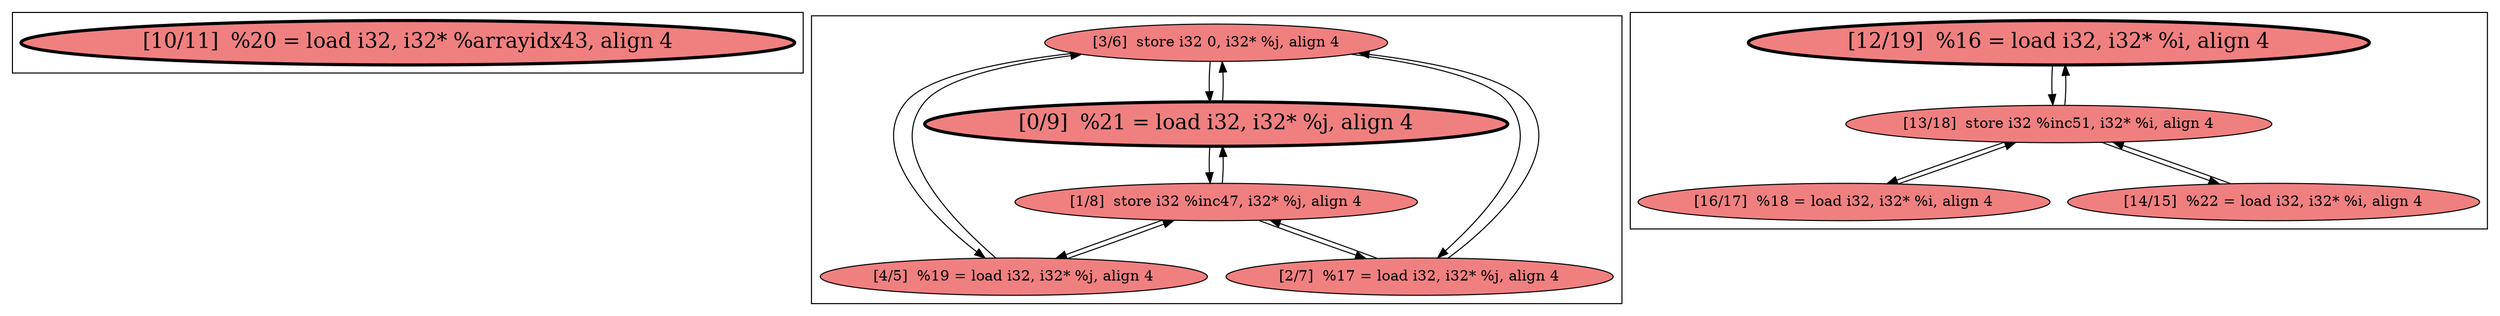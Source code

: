 
digraph G {





subgraph cluster2 {


node807 [penwidth=3.0,fontsize=20,fillcolor=lightcoral,label="[10/11]  %20 = load i32, i32* %arrayidx43, align 4",shape=ellipse,style=filled ]



}

subgraph cluster0 {


node801 [fillcolor=lightcoral,label="[3/6]  store i32 0, i32* %j, align 4",shape=ellipse,style=filled ]
node802 [fillcolor=lightcoral,label="[1/8]  store i32 %inc47, i32* %j, align 4",shape=ellipse,style=filled ]
node800 [penwidth=3.0,fontsize=20,fillcolor=lightcoral,label="[0/9]  %21 = load i32, i32* %j, align 4",shape=ellipse,style=filled ]
node798 [fillcolor=lightcoral,label="[4/5]  %19 = load i32, i32* %j, align 4",shape=ellipse,style=filled ]
node799 [fillcolor=lightcoral,label="[2/7]  %17 = load i32, i32* %j, align 4",shape=ellipse,style=filled ]

node800->node802 [ ]
node799->node801 [ ]
node801->node799 [ ]
node802->node800 [ ]
node799->node802 [ ]
node802->node799 [ ]
node798->node802 [ ]
node802->node798 [ ]
node801->node798 [ ]
node798->node801 [ ]
node801->node800 [ ]
node800->node801 [ ]


}

subgraph cluster1 {


node805 [penwidth=3.0,fontsize=20,fillcolor=lightcoral,label="[12/19]  %16 = load i32, i32* %i, align 4",shape=ellipse,style=filled ]
node803 [fillcolor=lightcoral,label="[16/17]  %18 = load i32, i32* %i, align 4",shape=ellipse,style=filled ]
node806 [fillcolor=lightcoral,label="[13/18]  store i32 %inc51, i32* %i, align 4",shape=ellipse,style=filled ]
node804 [fillcolor=lightcoral,label="[14/15]  %22 = load i32, i32* %i, align 4",shape=ellipse,style=filled ]

node804->node806 [ ]
node803->node806 [ ]
node806->node803 [ ]
node806->node804 [ ]
node806->node805 [ ]
node805->node806 [ ]


}

}
